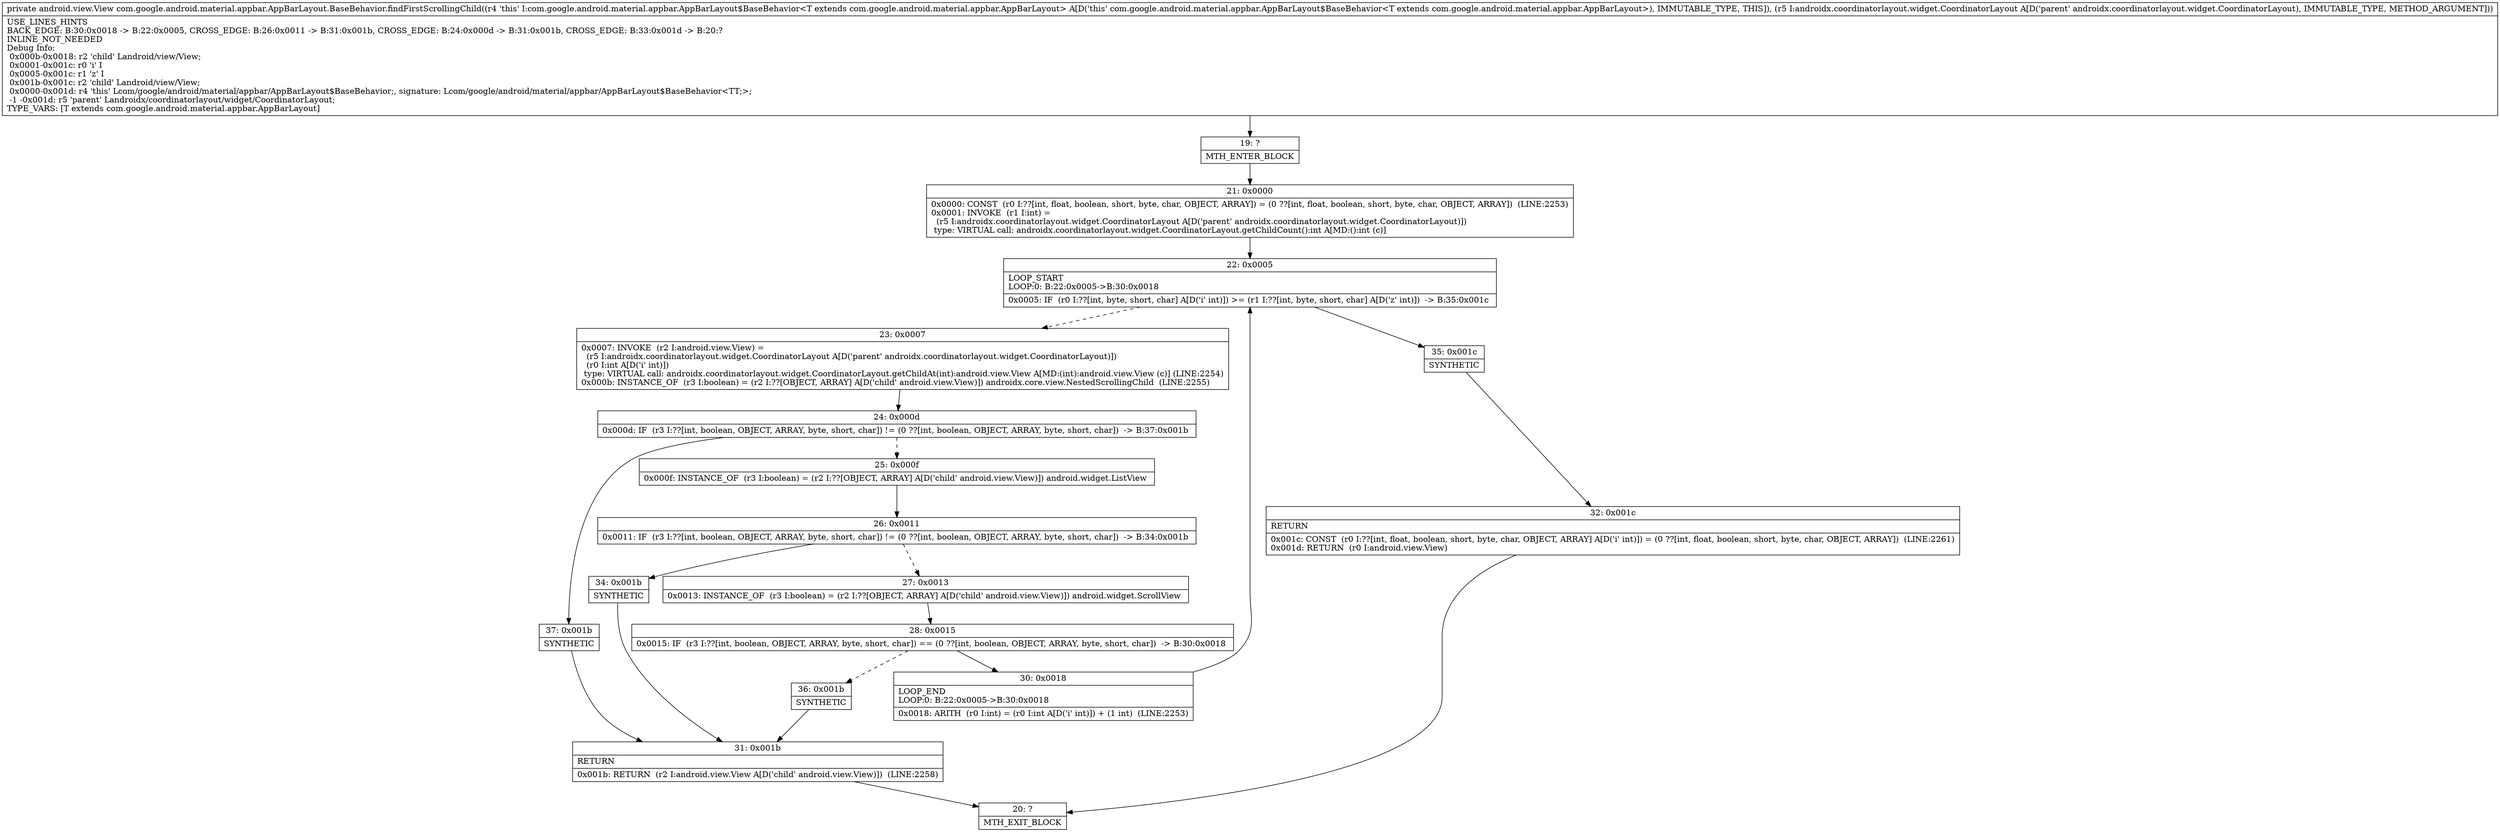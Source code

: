 digraph "CFG forcom.google.android.material.appbar.AppBarLayout.BaseBehavior.findFirstScrollingChild(Landroidx\/coordinatorlayout\/widget\/CoordinatorLayout;)Landroid\/view\/View;" {
Node_19 [shape=record,label="{19\:\ ?|MTH_ENTER_BLOCK\l}"];
Node_21 [shape=record,label="{21\:\ 0x0000|0x0000: CONST  (r0 I:??[int, float, boolean, short, byte, char, OBJECT, ARRAY]) = (0 ??[int, float, boolean, short, byte, char, OBJECT, ARRAY])  (LINE:2253)\l0x0001: INVOKE  (r1 I:int) = \l  (r5 I:androidx.coordinatorlayout.widget.CoordinatorLayout A[D('parent' androidx.coordinatorlayout.widget.CoordinatorLayout)])\l type: VIRTUAL call: androidx.coordinatorlayout.widget.CoordinatorLayout.getChildCount():int A[MD:():int (c)]\l}"];
Node_22 [shape=record,label="{22\:\ 0x0005|LOOP_START\lLOOP:0: B:22:0x0005\-\>B:30:0x0018\l|0x0005: IF  (r0 I:??[int, byte, short, char] A[D('i' int)]) \>= (r1 I:??[int, byte, short, char] A[D('z' int)])  \-\> B:35:0x001c \l}"];
Node_23 [shape=record,label="{23\:\ 0x0007|0x0007: INVOKE  (r2 I:android.view.View) = \l  (r5 I:androidx.coordinatorlayout.widget.CoordinatorLayout A[D('parent' androidx.coordinatorlayout.widget.CoordinatorLayout)])\l  (r0 I:int A[D('i' int)])\l type: VIRTUAL call: androidx.coordinatorlayout.widget.CoordinatorLayout.getChildAt(int):android.view.View A[MD:(int):android.view.View (c)] (LINE:2254)\l0x000b: INSTANCE_OF  (r3 I:boolean) = (r2 I:??[OBJECT, ARRAY] A[D('child' android.view.View)]) androidx.core.view.NestedScrollingChild  (LINE:2255)\l}"];
Node_24 [shape=record,label="{24\:\ 0x000d|0x000d: IF  (r3 I:??[int, boolean, OBJECT, ARRAY, byte, short, char]) != (0 ??[int, boolean, OBJECT, ARRAY, byte, short, char])  \-\> B:37:0x001b \l}"];
Node_25 [shape=record,label="{25\:\ 0x000f|0x000f: INSTANCE_OF  (r3 I:boolean) = (r2 I:??[OBJECT, ARRAY] A[D('child' android.view.View)]) android.widget.ListView \l}"];
Node_26 [shape=record,label="{26\:\ 0x0011|0x0011: IF  (r3 I:??[int, boolean, OBJECT, ARRAY, byte, short, char]) != (0 ??[int, boolean, OBJECT, ARRAY, byte, short, char])  \-\> B:34:0x001b \l}"];
Node_27 [shape=record,label="{27\:\ 0x0013|0x0013: INSTANCE_OF  (r3 I:boolean) = (r2 I:??[OBJECT, ARRAY] A[D('child' android.view.View)]) android.widget.ScrollView \l}"];
Node_28 [shape=record,label="{28\:\ 0x0015|0x0015: IF  (r3 I:??[int, boolean, OBJECT, ARRAY, byte, short, char]) == (0 ??[int, boolean, OBJECT, ARRAY, byte, short, char])  \-\> B:30:0x0018 \l}"];
Node_30 [shape=record,label="{30\:\ 0x0018|LOOP_END\lLOOP:0: B:22:0x0005\-\>B:30:0x0018\l|0x0018: ARITH  (r0 I:int) = (r0 I:int A[D('i' int)]) + (1 int)  (LINE:2253)\l}"];
Node_36 [shape=record,label="{36\:\ 0x001b|SYNTHETIC\l}"];
Node_31 [shape=record,label="{31\:\ 0x001b|RETURN\l|0x001b: RETURN  (r2 I:android.view.View A[D('child' android.view.View)])  (LINE:2258)\l}"];
Node_20 [shape=record,label="{20\:\ ?|MTH_EXIT_BLOCK\l}"];
Node_34 [shape=record,label="{34\:\ 0x001b|SYNTHETIC\l}"];
Node_37 [shape=record,label="{37\:\ 0x001b|SYNTHETIC\l}"];
Node_35 [shape=record,label="{35\:\ 0x001c|SYNTHETIC\l}"];
Node_32 [shape=record,label="{32\:\ 0x001c|RETURN\l|0x001c: CONST  (r0 I:??[int, float, boolean, short, byte, char, OBJECT, ARRAY] A[D('i' int)]) = (0 ??[int, float, boolean, short, byte, char, OBJECT, ARRAY])  (LINE:2261)\l0x001d: RETURN  (r0 I:android.view.View) \l}"];
MethodNode[shape=record,label="{private android.view.View com.google.android.material.appbar.AppBarLayout.BaseBehavior.findFirstScrollingChild((r4 'this' I:com.google.android.material.appbar.AppBarLayout$BaseBehavior\<T extends com.google.android.material.appbar.AppBarLayout\> A[D('this' com.google.android.material.appbar.AppBarLayout$BaseBehavior\<T extends com.google.android.material.appbar.AppBarLayout\>), IMMUTABLE_TYPE, THIS]), (r5 I:androidx.coordinatorlayout.widget.CoordinatorLayout A[D('parent' androidx.coordinatorlayout.widget.CoordinatorLayout), IMMUTABLE_TYPE, METHOD_ARGUMENT]))  | USE_LINES_HINTS\lBACK_EDGE: B:30:0x0018 \-\> B:22:0x0005, CROSS_EDGE: B:26:0x0011 \-\> B:31:0x001b, CROSS_EDGE: B:24:0x000d \-\> B:31:0x001b, CROSS_EDGE: B:33:0x001d \-\> B:20:?\lINLINE_NOT_NEEDED\lDebug Info:\l  0x000b\-0x0018: r2 'child' Landroid\/view\/View;\l  0x0001\-0x001c: r0 'i' I\l  0x0005\-0x001c: r1 'z' I\l  0x001b\-0x001c: r2 'child' Landroid\/view\/View;\l  0x0000\-0x001d: r4 'this' Lcom\/google\/android\/material\/appbar\/AppBarLayout$BaseBehavior;, signature: Lcom\/google\/android\/material\/appbar\/AppBarLayout$BaseBehavior\<TT;\>;\l  \-1 \-0x001d: r5 'parent' Landroidx\/coordinatorlayout\/widget\/CoordinatorLayout;\lTYPE_VARS: [T extends com.google.android.material.appbar.AppBarLayout]\l}"];
MethodNode -> Node_19;Node_19 -> Node_21;
Node_21 -> Node_22;
Node_22 -> Node_23[style=dashed];
Node_22 -> Node_35;
Node_23 -> Node_24;
Node_24 -> Node_25[style=dashed];
Node_24 -> Node_37;
Node_25 -> Node_26;
Node_26 -> Node_27[style=dashed];
Node_26 -> Node_34;
Node_27 -> Node_28;
Node_28 -> Node_30;
Node_28 -> Node_36[style=dashed];
Node_30 -> Node_22;
Node_36 -> Node_31;
Node_31 -> Node_20;
Node_34 -> Node_31;
Node_37 -> Node_31;
Node_35 -> Node_32;
Node_32 -> Node_20;
}

